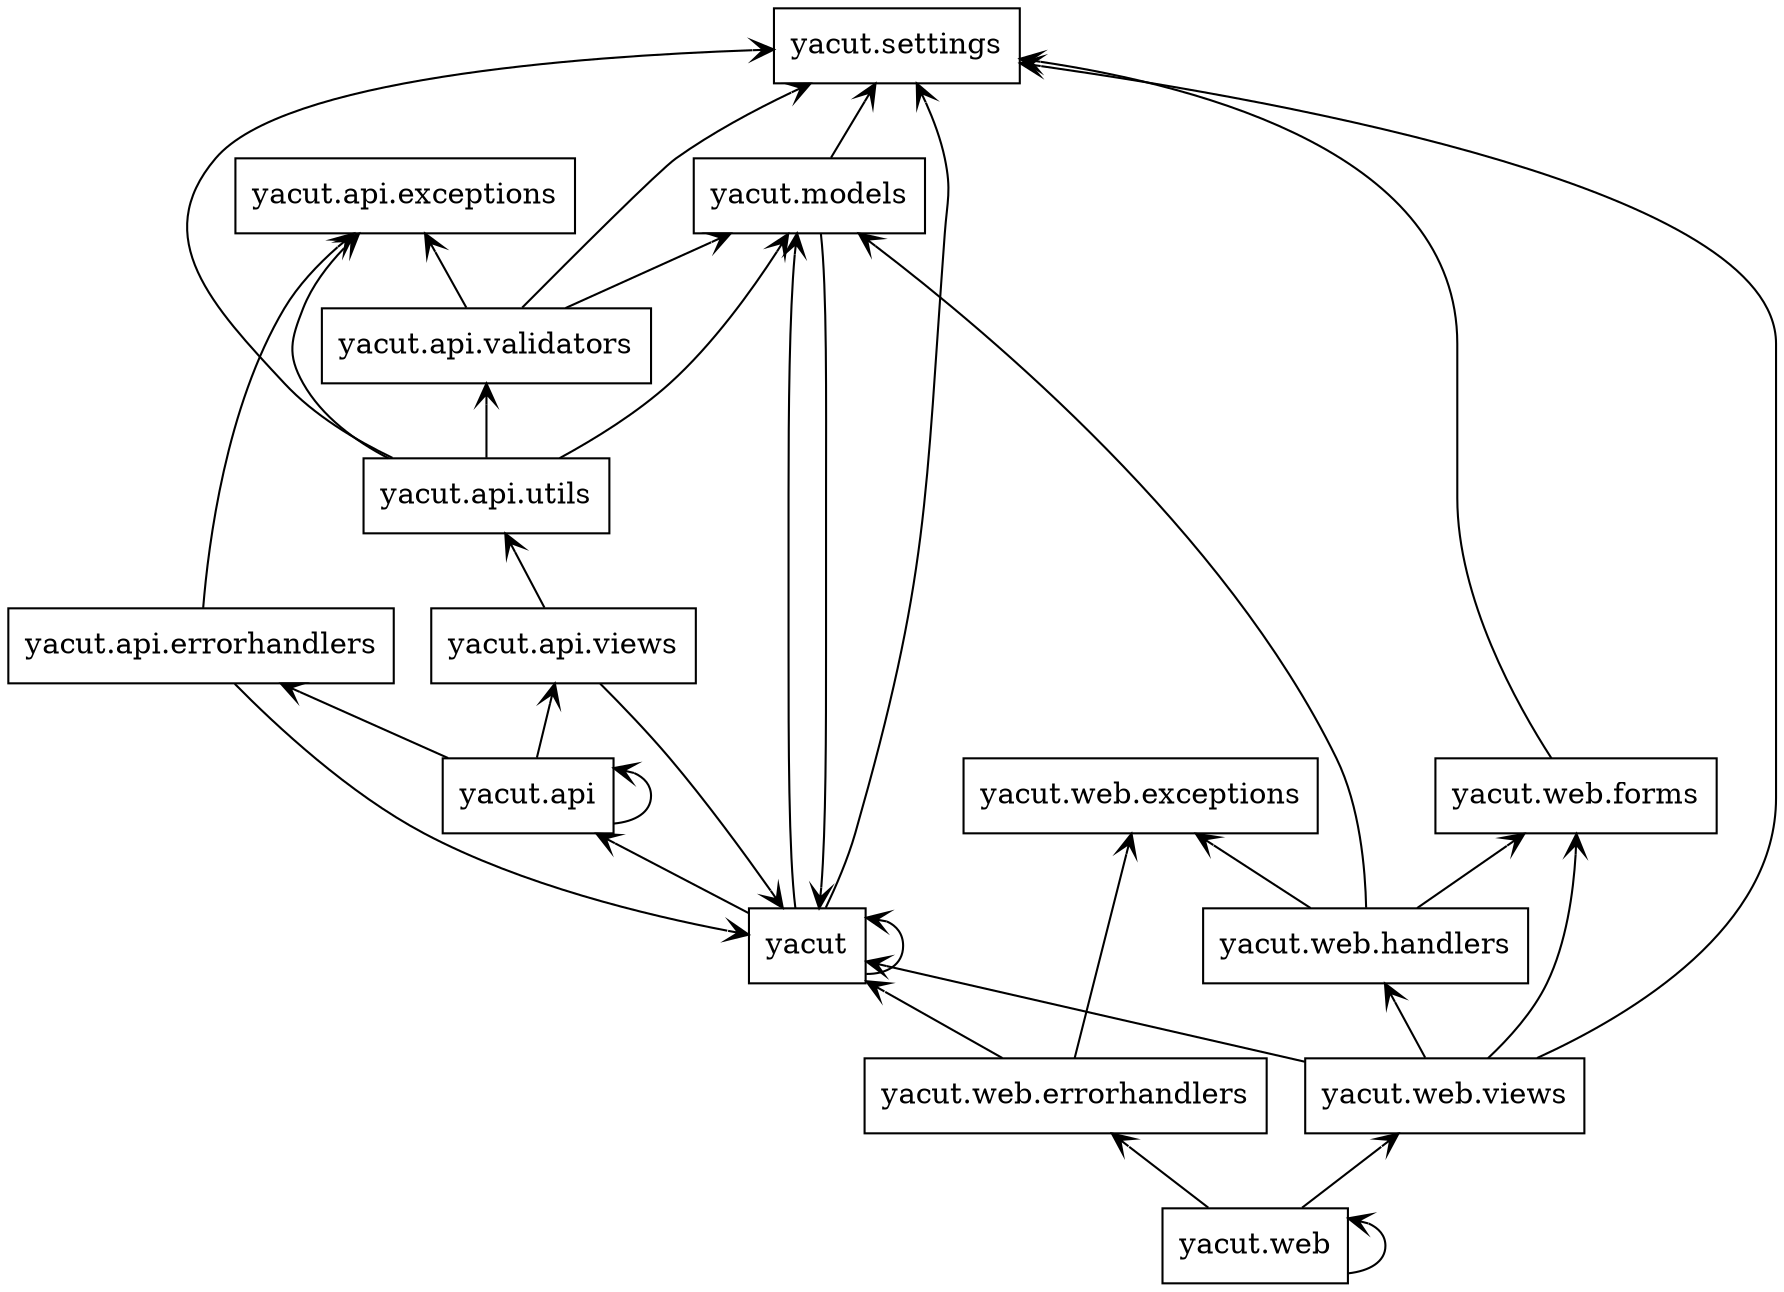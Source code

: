 digraph "packages" {
rankdir=BT
charset="utf-8"
"yacut" [color="black", label="yacut", shape="box", style="solid"];
"yacut.api" [color="black", label="yacut.api", shape="box", style="solid"];
"yacut.api.errorhandlers" [color="black", label="yacut.api.errorhandlers", shape="box", style="solid"];
"yacut.api.exceptions" [color="black", label="yacut.api.exceptions", shape="box", style="solid"];
"yacut.api.utils" [color="black", label="yacut.api.utils", shape="box", style="solid"];
"yacut.api.validators" [color="black", label="yacut.api.validators", shape="box", style="solid"];
"yacut.api.views" [color="black", label="yacut.api.views", shape="box", style="solid"];
"yacut.models" [color="black", label="yacut.models", shape="box", style="solid"];
"yacut.settings" [color="black", label="yacut.settings", shape="box", style="solid"];
"yacut.web" [color="black", label="yacut.web", shape="box", style="solid"];
"yacut.web.errorhandlers" [color="black", label="yacut.web.errorhandlers", shape="box", style="solid"];
"yacut.web.exceptions" [color="black", label="yacut.web.exceptions", shape="box", style="solid"];
"yacut.web.forms" [color="black", label="yacut.web.forms", shape="box", style="solid"];
"yacut.web.handlers" [color="black", label="yacut.web.handlers", shape="box", style="solid"];
"yacut.web.views" [color="black", label="yacut.web.views", shape="box", style="solid"];
"yacut" -> "yacut" [arrowhead="open", arrowtail="none"];
"yacut" -> "yacut.api" [arrowhead="open", arrowtail="none"];
"yacut" -> "yacut.models" [arrowhead="open", arrowtail="none"];
"yacut" -> "yacut.settings" [arrowhead="open", arrowtail="none"];
"yacut.api" -> "yacut.api" [arrowhead="open", arrowtail="none"];
"yacut.api" -> "yacut.api.errorhandlers" [arrowhead="open", arrowtail="none"];
"yacut.api" -> "yacut.api.views" [arrowhead="open", arrowtail="none"];
"yacut.api.errorhandlers" -> "yacut" [arrowhead="open", arrowtail="none"];
"yacut.api.errorhandlers" -> "yacut.api.exceptions" [arrowhead="open", arrowtail="none"];
"yacut.api.utils" -> "yacut.api.exceptions" [arrowhead="open", arrowtail="none"];
"yacut.api.utils" -> "yacut.api.validators" [arrowhead="open", arrowtail="none"];
"yacut.api.utils" -> "yacut.models" [arrowhead="open", arrowtail="none"];
"yacut.api.utils" -> "yacut.settings" [arrowhead="open", arrowtail="none"];
"yacut.api.validators" -> "yacut.api.exceptions" [arrowhead="open", arrowtail="none"];
"yacut.api.validators" -> "yacut.models" [arrowhead="open", arrowtail="none"];
"yacut.api.validators" -> "yacut.settings" [arrowhead="open", arrowtail="none"];
"yacut.api.views" -> "yacut" [arrowhead="open", arrowtail="none"];
"yacut.api.views" -> "yacut.api.utils" [arrowhead="open", arrowtail="none"];
"yacut.models" -> "yacut" [arrowhead="open", arrowtail="none"];
"yacut.models" -> "yacut.settings" [arrowhead="open", arrowtail="none"];
"yacut.web" -> "yacut.web" [arrowhead="open", arrowtail="none"];
"yacut.web" -> "yacut.web.errorhandlers" [arrowhead="open", arrowtail="none"];
"yacut.web" -> "yacut.web.views" [arrowhead="open", arrowtail="none"];
"yacut.web.errorhandlers" -> "yacut" [arrowhead="open", arrowtail="none"];
"yacut.web.errorhandlers" -> "yacut.web.exceptions" [arrowhead="open", arrowtail="none"];
"yacut.web.forms" -> "yacut.settings" [arrowhead="open", arrowtail="none"];
"yacut.web.handlers" -> "yacut.models" [arrowhead="open", arrowtail="none"];
"yacut.web.handlers" -> "yacut.web.exceptions" [arrowhead="open", arrowtail="none"];
"yacut.web.handlers" -> "yacut.web.forms" [arrowhead="open", arrowtail="none"];
"yacut.web.views" -> "yacut" [arrowhead="open", arrowtail="none"];
"yacut.web.views" -> "yacut.settings" [arrowhead="open", arrowtail="none"];
"yacut.web.views" -> "yacut.web.forms" [arrowhead="open", arrowtail="none"];
"yacut.web.views" -> "yacut.web.handlers" [arrowhead="open", arrowtail="none"];
}
